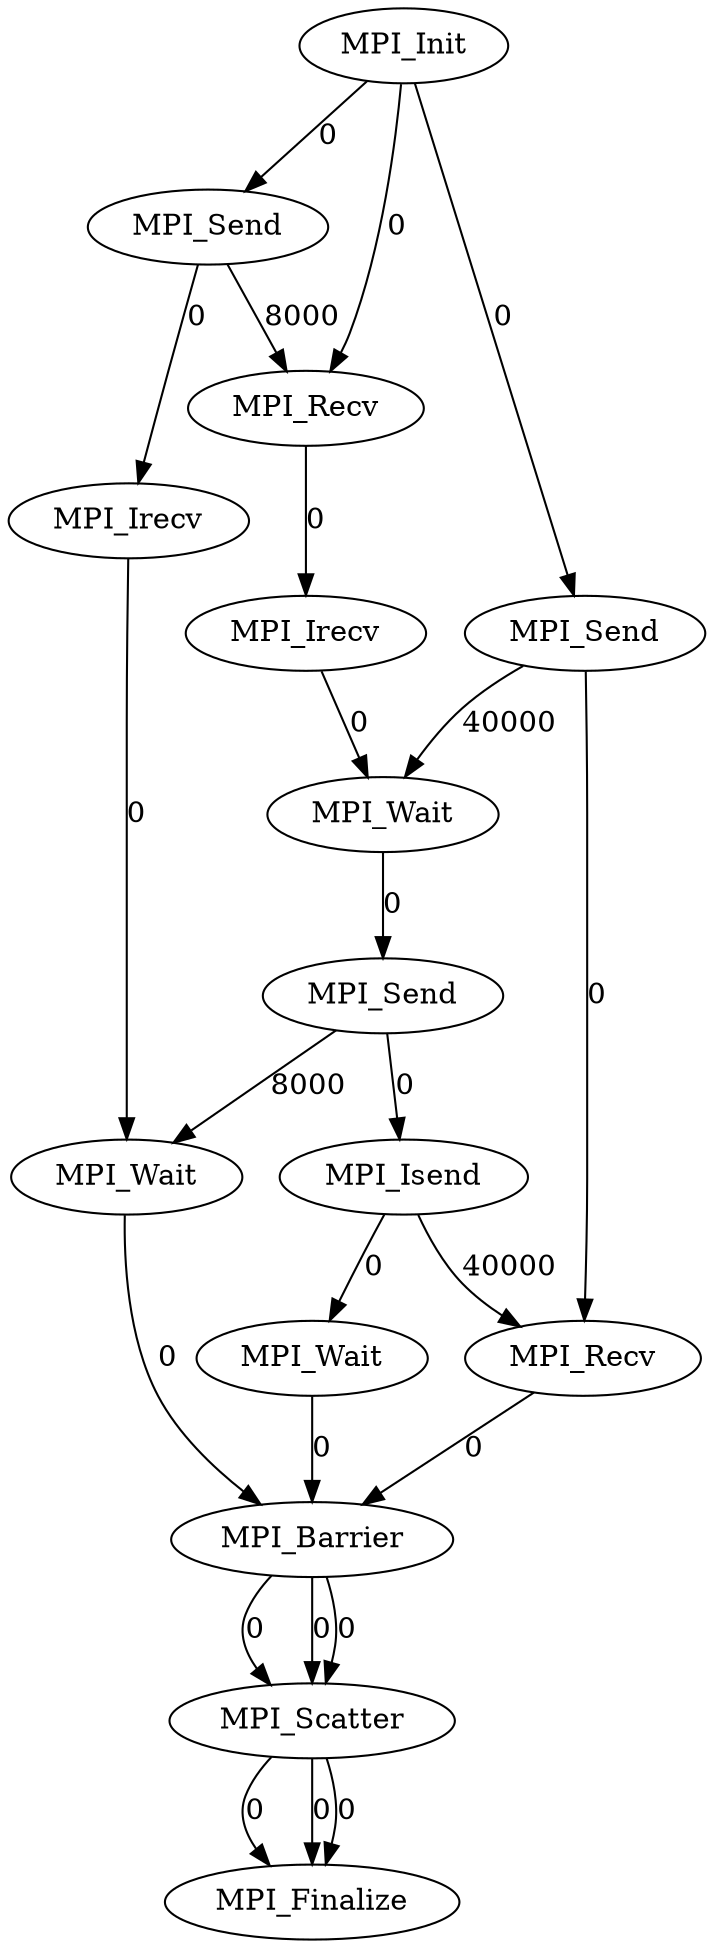 digraph {
	MPI_Init [label="MPI_Init"];
	MPI_Send_0_0 [label="MPI_Send"];
	MPI_Irecv_0_1 [label="MPI_Irecv"];
	MPI_Wait_0_2 [label="MPI_Wait"];
	MPI_Barrier_0 [label="MPI_Barrier"];
	MPI_Scatter_1 [label="MPI_Scatter"];
	MPI_Finalize [label="MPI_Finalize"];
	MPI_Recv_1_0 [label="MPI_Recv"];
	MPI_Irecv_1_1 [label="MPI_Irecv"];
	MPI_Wait_1_2 [label="MPI_Wait"];
	MPI_Send_1_3 [label="MPI_Send"];
	MPI_Isend_1_4 [label="MPI_Isend"];
	MPI_Wait_1_5 [label="MPI_Wait"];
	MPI_Send_2_0 [label="MPI_Send"];
	MPI_Recv_2_1 [label="MPI_Recv"];

	MPI_Init -> MPI_Send_0_0 [label=0];
	MPI_Send_0_0 -> MPI_Irecv_0_1 [label=0];
	MPI_Irecv_0_1 -> MPI_Wait_0_2 [label=0];
	MPI_Wait_0_2 -> MPI_Barrier_0 [label=0];
	MPI_Barrier_0 -> MPI_Scatter_1 [label=0];
	MPI_Scatter_1 -> MPI_Finalize [label=0];
	MPI_Init -> MPI_Recv_1_0 [label=0];
	MPI_Recv_1_0 -> MPI_Irecv_1_1 [label=0];
	MPI_Irecv_1_1 -> MPI_Wait_1_2 [label=0];
	MPI_Wait_1_2 -> MPI_Send_1_3 [label=0];
	MPI_Send_1_3 -> MPI_Isend_1_4 [label=0];
	MPI_Isend_1_4 -> MPI_Wait_1_5 [label=0];
	MPI_Wait_1_5 -> MPI_Barrier_0 [label=0];
	MPI_Barrier_0 -> MPI_Scatter_1 [label=0];
	MPI_Scatter_1 -> MPI_Finalize [label=0];
	MPI_Init -> MPI_Send_2_0 [label=0];
	MPI_Send_2_0 -> MPI_Recv_2_1 [label=0];
	MPI_Recv_2_1 -> MPI_Barrier_0 [label=0];
	MPI_Barrier_0 -> MPI_Scatter_1 [label=0];
	MPI_Scatter_1 -> MPI_Finalize [label=0];

	MPI_Send_0_0 -> MPI_Recv_1_0 [label=8000];
	MPI_Send_1_3 -> MPI_Wait_0_2 [label=8000];
	MPI_Isend_1_4 -> MPI_Recv_2_1 [label=40000];
	MPI_Send_2_0 -> MPI_Wait_1_2 [label=40000];
}
